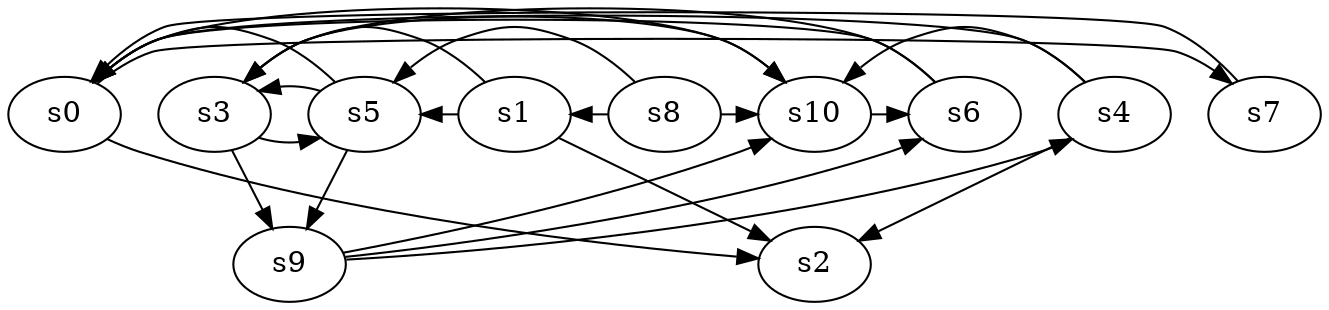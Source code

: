 digraph game_0724_complex_11 {
    s0 [name="s0", player=0, target=1];
    s1 [name="s1", player=0, target=1];
    s2 [name="s2", player=0];
    s3 [name="s3", player=1, target=1];
    s4 [name="s4", player=0, target=1];
    s5 [name="s5", player=0];
    s6 [name="s6", player=1];
    s7 [name="s7", player=1, target=1];
    s8 [name="s8", player=0];
    s9 [name="s9", player=1];
    s10 [name="s10", player=0, target=1];

    s0 -> s2 [constraint="time == 2 || time == 8"];
    s0 -> s7 [constraint="!(time % 3 == 0)"];
    s0 -> s10 [constraint="time == 14 || time == 24 || time == 27"];
    s1 -> s2;
    s1 -> s3 [constraint="!(time % 4 == 3)"];
    s1 -> s5 [constraint="time % 8 == 1"];
    s3 -> s5 [constraint="time == 1 || time == 6 || time == 14 || time == 17"];
    s3 -> s9;
    s3 -> s10 [constraint="time % 5 == 0"];
    s4 -> s0 [constraint="time % 2 == 1 && time % 3 == 1"];
    s4 -> s2;
    s4 -> s10 [constraint="time % 7 == 0"];
    s5 -> s0 [constraint="time % 8 == 4"];
    s5 -> s3 [constraint="time == 6 || time == 7 || time == 9 || time == 13 || time == 14"];
    s5 -> s9;
    s6 -> s0 [constraint="time % 2 == 0 && time % 4 == 2"];
    s6 -> s3 [constraint="!(time % 6 == 3)"];
    s7 -> s0 [constraint="!(time % 2 == 1)"];
    s8 -> s1 [constraint="time == 6 || time == 13 || time == 15"];
    s8 -> s5 [constraint="time % 4 == 2 || time % 3 == 2"];
    s8 -> s10 [constraint="time % 7 == 2"];
    s9 -> s4 [constraint="time % 2 == 0 || time % 5 == 2"];
    s9 -> s6 [constraint="time % 3 == 1 && time % 5 == 4"];
    s9 -> s10 [constraint="!(time % 4 == 1)"];
    s10 -> s6 [constraint="time == 6 || time == 9 || time == 13 || time == 17"];
}
